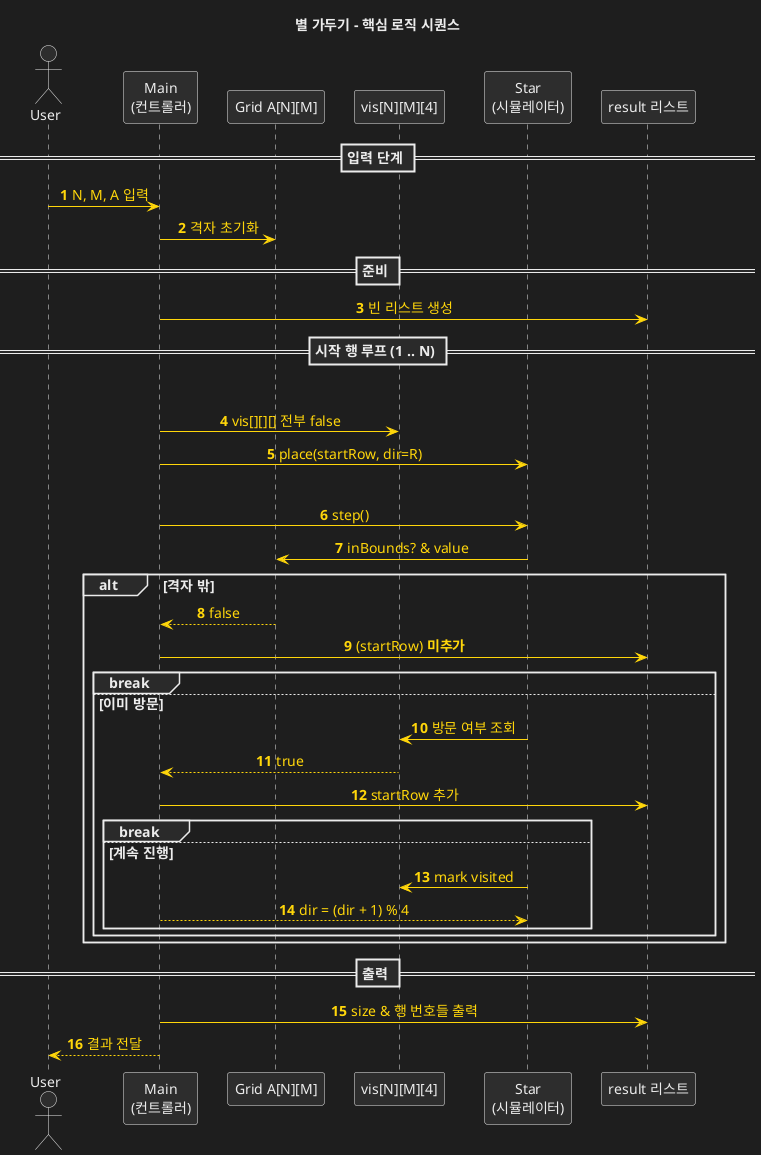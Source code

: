@startuml TD

skinparam BackgroundColor #1e1e1e
skinparam Shadowing false

skinparam DefaultFontName "Apple SD Gothic Neo"
skinparam DefaultFontColor #ececec
skinparam DefaultFontSize 14

skinparam ParticipantBackgroundColor #2d2d2d
skinparam ParticipantBorderColor #ececec
skinparam ParticipantFontColor #ececec
skinparam ParticipantPadding 10

skinparam SequenceBoxBorderColor #0a84ff
skinparam SequenceBoxBackgroundColor #2a2a2a
skinparam SequenceBoxFontColor #ececec
skinparam SequenceDividerBackgroundColor #2a2a2a
skinparam SequenceDividerBorderColor #ececec
skinparam SequenceGroupBackgroundColor #2a2a2a
skinparam SequenceGroupBorderColor #ececec

skinparam ActorBorderColor #ececec
skinparam ActorBackgroundColor #2d2d2d
skinparam ActorFontColor #ececec

skinparam ArrowColor #ffd60a
skinparam ArrowFontColor #ffd60a

skinparam NoteBackgroundColor #3a3a3c
skinparam NoteBorderColor #636366
skinparam NoteFontColor #ececec

skinparam DefaultTextAlignment center

skinparam SequenceLifeLineBorderColor #ececec

title **별 가두기 - 핵심 로직 시퀀스**

autonumber
actor User #2d2d2d
participant Main         as "Main\n(컨트롤러)"
participant Grid         as "Grid A[N][M]"
participant VisArray     as "vis[N][M][4]"
participant Star         as "Star\n(시뮬레이터)"
participant Result       as "result 리스트"

== 입력 단계 ==
User -> Main : N, M, A 입력
Main -> Grid : 격자 초기화

== 준비 ==
Main -> Result : 빈 리스트 생성

== 시작 행 루프 (1 .. N) ==
loop 각 startRow
    Main -> VisArray : vis[][][] 전부 false
    Main -> Star     : place(startRow, dir=R)

    group 시뮬레이션(while true)
        Main -> Star : step()
        Star -> Grid : inBounds? & value
        alt 격자 밖
            Grid --> Main : false
            Main -> Result : (startRow) **미추가**
            break
        else 이미 방문
            Star -> VisArray : 방문 여부 조회
            VisArray --> Main : true
            Main -> Result : startRow 추가
            break
        else 계속 진행
            Star -> VisArray : mark visited
            Main --> Star : dir = (dir + 1) % 4
        end
    end
end

== 출력 ==
Main -> Result : size & 행 번호들 출력
User <-- Main : 결과 전달
@enduml